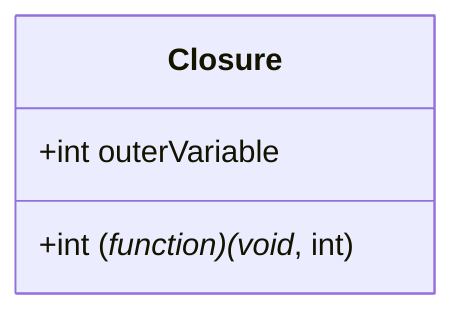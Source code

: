 classDiagram
    class Closure {
        +int (*function)(void*, int)
        +int outerVariable
    }